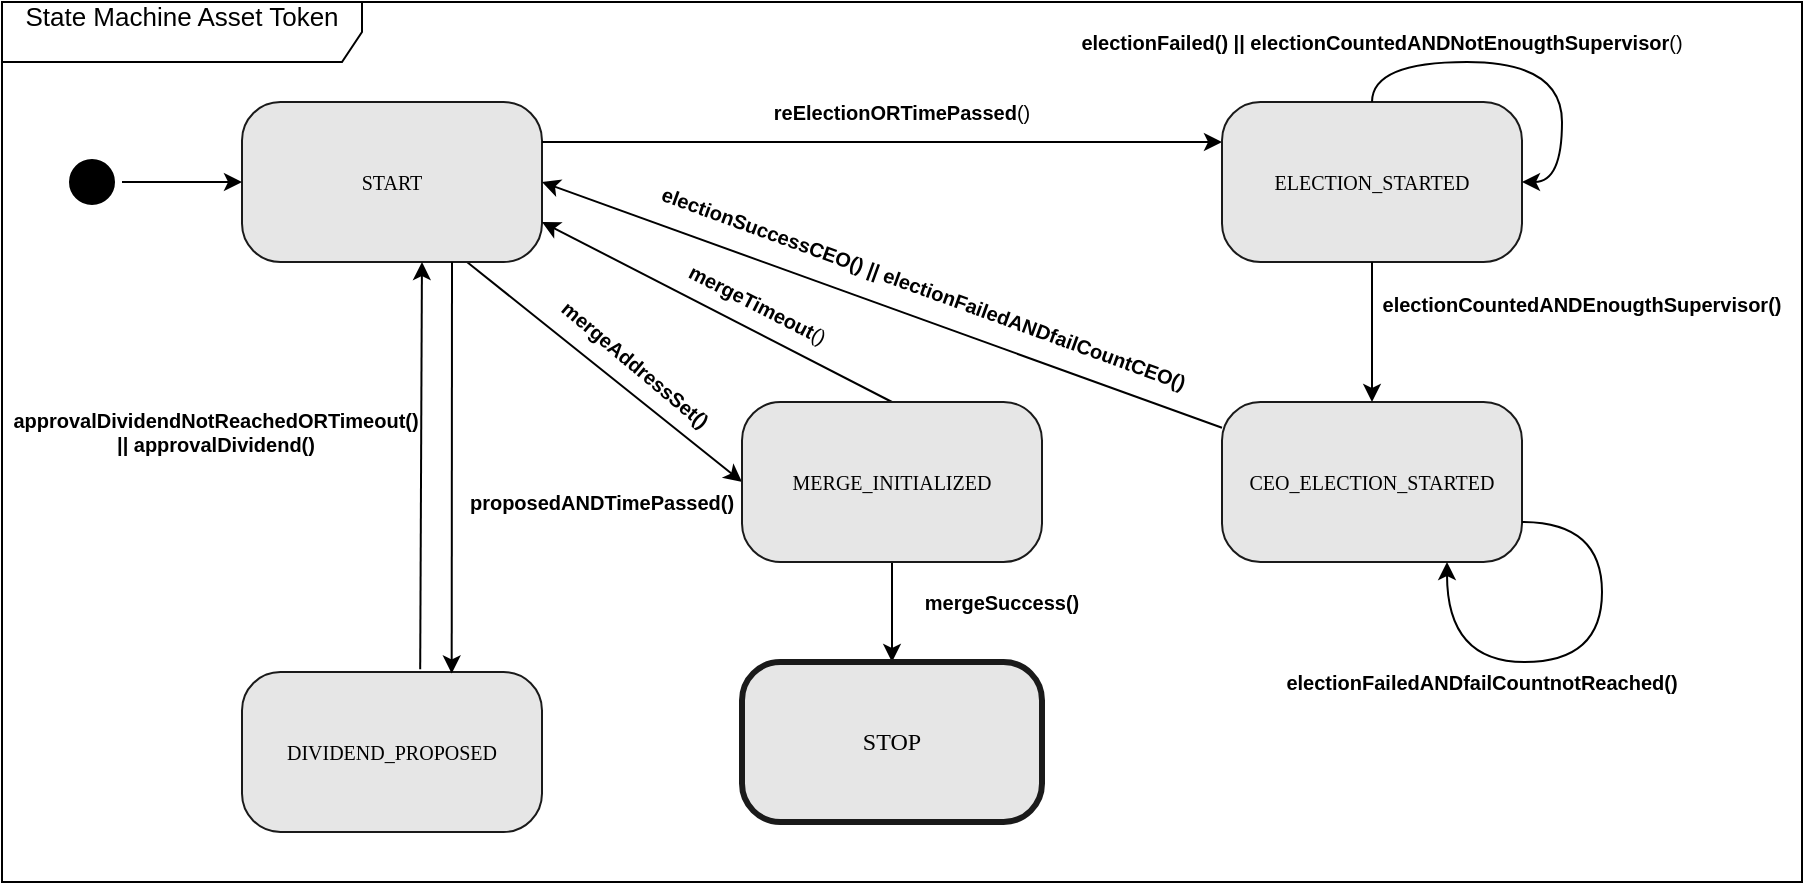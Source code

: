 <mxfile version="14.8.3" type="device" pages="3"><diagram name="Page-1" id="58cdce13-f638-feb5-8d6f-7d28b1aa9fa0"><mxGraphModel dx="1531" dy="541" grid="1" gridSize="10" guides="1" tooltips="1" connect="1" arrows="1" fold="1" page="1" pageScale="1" pageWidth="1100" pageHeight="850" background="none" math="0" shadow="0"><root><mxCell id="0"/><mxCell id="1" parent="0"/><mxCell id="fLVgq3ugCTWQt1IxkB48-29" value="&lt;div style=&quot;font-size: 13px&quot;&gt;&lt;font style=&quot;font-size: 13px&quot;&gt;State Machine Asset Token&lt;br&gt;&lt;/font&gt;&lt;/div&gt;&lt;div style=&quot;font-size: 13px&quot;&gt;&lt;font style=&quot;font-size: 13px&quot;&gt;&lt;br&gt;&lt;/font&gt;&lt;/div&gt;" style="shape=umlFrame;whiteSpace=wrap;html=1;rounded=1;width=180;height=30;" parent="1" vertex="1"><mxGeometry x="150" y="90" width="900" height="440" as="geometry"/></mxCell><mxCell id="382b91b5511bd0f7-1" value="" style="ellipse;html=1;shape=startState;fillColor=#000000;shadow=0;comic=0;labelBackgroundColor=none;fontFamily=Verdana;fontSize=12;fontColor=#000000;align=center;direction=south;rounded=1;" parent="1" vertex="1"><mxGeometry x="180" y="165" width="30" height="30" as="geometry"/></mxCell><mxCell id="fLVgq3ugCTWQt1IxkB48-26" style="edgeStyle=none;orthogonalLoop=1;jettySize=auto;html=1;exitX=0.75;exitY=1;exitDx=0;exitDy=0;entryX=0;entryY=0.5;entryDx=0;entryDy=0;" parent="1" source="382b91b5511bd0f7-6" target="fLVgq3ugCTWQt1IxkB48-19" edge="1"><mxGeometry relative="1" as="geometry"/></mxCell><mxCell id="382b91b5511bd0f7-6" value="&lt;font style=&quot;font-size: 10px&quot;&gt;START&lt;/font&gt;" style="whiteSpace=wrap;html=1;arcSize=24;shadow=0;comic=0;labelBackgroundColor=none;fontFamily=Verdana;fontSize=12;fontColor=#000000;align=center;fillColor=#E6E6E6;strokeColor=#1A1A1A;rounded=1;" parent="1" vertex="1"><mxGeometry x="270" y="140" width="150" height="80" as="geometry"/></mxCell><mxCell id="fLVgq3ugCTWQt1IxkB48-1" value="" style="endArrow=classic;html=1;exitX=1;exitY=0.25;exitDx=0;exitDy=0;entryX=0;entryY=0.25;entryDx=0;entryDy=0;" parent="1" source="382b91b5511bd0f7-6" target="fLVgq3ugCTWQt1IxkB48-3" edge="1"><mxGeometry width="50" height="50" relative="1" as="geometry"><mxPoint x="540" y="400" as="sourcePoint"/><mxPoint x="770" y="160" as="targetPoint"/></mxGeometry></mxCell><mxCell id="fLVgq3ugCTWQt1IxkB48-2" value="" style="endArrow=classic;html=1;exitX=0.5;exitY=0;exitDx=0;exitDy=0;entryX=0;entryY=0.5;entryDx=0;entryDy=0;" parent="1" source="382b91b5511bd0f7-1" target="382b91b5511bd0f7-6" edge="1"><mxGeometry width="50" height="50" relative="1" as="geometry"><mxPoint x="540" y="400" as="sourcePoint"/><mxPoint x="590" y="350" as="targetPoint"/></mxGeometry></mxCell><mxCell id="fLVgq3ugCTWQt1IxkB48-3" value="&lt;font style=&quot;font-size: 10px&quot;&gt;ELECTION_STARTED&lt;/font&gt;" style="whiteSpace=wrap;html=1;arcSize=24;shadow=0;comic=0;labelBackgroundColor=none;fontFamily=Verdana;fontSize=12;fontColor=#000000;align=center;fillColor=#E6E6E6;strokeColor=#1A1A1A;rounded=1;" parent="1" vertex="1"><mxGeometry x="760" y="140" width="150" height="80" as="geometry"/></mxCell><mxCell id="fLVgq3ugCTWQt1IxkB48-4" value="&lt;font style=&quot;font-size: 10px&quot;&gt;CEO_ELECTION_STARTED&lt;/font&gt;" style="whiteSpace=wrap;html=1;arcSize=24;shadow=0;comic=0;labelBackgroundColor=none;fontFamily=Verdana;fontSize=12;fontColor=#000000;align=center;fillColor=#E6E6E6;strokeColor=#1A1A1A;rounded=1;" parent="1" vertex="1"><mxGeometry x="760" y="290" width="150" height="80" as="geometry"/></mxCell><mxCell id="1_rWcV139laN4Lnu96oy-23" style="edgeStyle=orthogonalEdgeStyle;curved=1;rounded=0;orthogonalLoop=1;jettySize=auto;html=1;exitX=0.594;exitY=-0.017;exitDx=0;exitDy=0;entryX=0.6;entryY=1;entryDx=0;entryDy=0;entryPerimeter=0;fontSize=10;exitPerimeter=0;" parent="1" source="fLVgq3ugCTWQt1IxkB48-5" target="382b91b5511bd0f7-6" edge="1"><mxGeometry relative="1" as="geometry"/></mxCell><mxCell id="fLVgq3ugCTWQt1IxkB48-5" value="&lt;font style=&quot;font-size: 10px&quot;&gt;DIVIDEND_PROPOSED&lt;/font&gt;" style="whiteSpace=wrap;html=1;arcSize=24;shadow=0;comic=0;labelBackgroundColor=none;fontFamily=Verdana;fontSize=12;fontColor=#000000;align=center;fillColor=#E6E6E6;strokeColor=#1A1A1A;rounded=1;" parent="1" vertex="1"><mxGeometry x="270" y="425" width="150" height="80" as="geometry"/></mxCell><mxCell id="fLVgq3ugCTWQt1IxkB48-6" value="" style="endArrow=classic;html=1;exitX=0.5;exitY=1;exitDx=0;exitDy=0;entryX=0.5;entryY=0;entryDx=0;entryDy=0;" parent="1" source="fLVgq3ugCTWQt1IxkB48-3" target="fLVgq3ugCTWQt1IxkB48-4" edge="1"><mxGeometry width="50" height="50" relative="1" as="geometry"><mxPoint x="540" y="400" as="sourcePoint"/><mxPoint x="590" y="350" as="targetPoint"/></mxGeometry></mxCell><mxCell id="fLVgq3ugCTWQt1IxkB48-7" value="" style="endArrow=classic;html=1;entryX=1;entryY=0.5;entryDx=0;entryDy=0;shadow=0;" parent="1" source="fLVgq3ugCTWQt1IxkB48-4" target="382b91b5511bd0f7-6" edge="1"><mxGeometry width="50" height="50" relative="1" as="geometry"><mxPoint x="400" y="320" as="sourcePoint"/><mxPoint x="420" y="200" as="targetPoint"/></mxGeometry></mxCell><mxCell id="fLVgq3ugCTWQt1IxkB48-27" style="edgeStyle=none;orthogonalLoop=1;jettySize=auto;html=1;exitX=0.5;exitY=0;exitDx=0;exitDy=0;entryX=1;entryY=0.75;entryDx=0;entryDy=0;" parent="1" source="fLVgq3ugCTWQt1IxkB48-19" target="382b91b5511bd0f7-6" edge="1"><mxGeometry relative="1" as="geometry"/></mxCell><mxCell id="lE_Vq9fSapTH2SSFYbd9-17" value="" style="edgeStyle=orthogonalEdgeStyle;curved=1;rounded=0;orthogonalLoop=1;jettySize=auto;html=1;fontSize=10;" parent="1" source="fLVgq3ugCTWQt1IxkB48-19" target="lE_Vq9fSapTH2SSFYbd9-16" edge="1"><mxGeometry relative="1" as="geometry"/></mxCell><mxCell id="fLVgq3ugCTWQt1IxkB48-19" value="&lt;font style=&quot;font-size: 10px&quot;&gt;MERGE_INITIALIZED&lt;/font&gt;" style="whiteSpace=wrap;html=1;arcSize=24;shadow=0;comic=0;labelBackgroundColor=none;fontFamily=Verdana;fontSize=12;fontColor=#000000;align=center;fillColor=#E6E6E6;strokeColor=#1A1A1A;rounded=1;" parent="1" vertex="1"><mxGeometry x="520" y="290" width="150" height="80" as="geometry"/></mxCell><mxCell id="lE_Vq9fSapTH2SSFYbd9-5" value="&lt;b&gt;mergeTimeout&lt;/b&gt;()" style="text;html=1;strokeColor=none;fillColor=none;align=center;verticalAlign=middle;whiteSpace=wrap;rounded=0;fontSize=10;rotation=27;" parent="1" vertex="1"><mxGeometry x="508" y="231" width="40" height="20" as="geometry"/></mxCell><mxCell id="lE_Vq9fSapTH2SSFYbd9-6" value="&lt;b&gt;reElectionORTimePassed&lt;/b&gt;()" style="text;html=1;strokeColor=none;fillColor=none;align=center;verticalAlign=middle;whiteSpace=wrap;rounded=0;fontSize=10;rotation=0;" parent="1" vertex="1"><mxGeometry x="580" y="135" width="40" height="20" as="geometry"/></mxCell><mxCell id="lE_Vq9fSapTH2SSFYbd9-7" value="&lt;b&gt;mergeAddressSet()&amp;nbsp; &lt;/b&gt;" style="text;html=1;strokeColor=none;fillColor=none;align=center;verticalAlign=middle;whiteSpace=wrap;rounded=0;fontSize=10;rotation=40;" parent="1" vertex="1"><mxGeometry x="448" y="262" width="40" height="20" as="geometry"/></mxCell><mxCell id="lE_Vq9fSapTH2SSFYbd9-8" value="&lt;b&gt;electionFailed() || electionCountedANDNotEnougthSupervisor&lt;/b&gt;()" style="text;html=1;strokeColor=none;fillColor=none;align=center;verticalAlign=middle;whiteSpace=wrap;rounded=0;fontSize=10;rotation=0;" parent="1" vertex="1"><mxGeometry x="680" y="100" width="320" height="20" as="geometry"/></mxCell><mxCell id="lE_Vq9fSapTH2SSFYbd9-10" value="&lt;b&gt;electionSuccessCEO() || electionFailedANDfailCountCEO()&lt;br&gt;&lt;/b&gt;" style="text;html=1;strokeColor=none;fillColor=none;align=center;verticalAlign=middle;whiteSpace=wrap;rounded=0;fontSize=10;rotation=20;" parent="1" vertex="1"><mxGeometry x="470.0" y="223" width="282.47" height="20" as="geometry"/></mxCell><mxCell id="lE_Vq9fSapTH2SSFYbd9-11" value="&lt;b&gt;proposedANDTimePassed()&lt;/b&gt;" style="text;html=1;strokeColor=none;fillColor=none;align=center;verticalAlign=middle;whiteSpace=wrap;rounded=0;fontSize=10;rotation=0;" parent="1" vertex="1"><mxGeometry x="430" y="330" width="40" height="20" as="geometry"/></mxCell><mxCell id="lE_Vq9fSapTH2SSFYbd9-12" value="&lt;b&gt;approvalDividendNotReachedORTimeout() || approvalDividend() &lt;/b&gt;" style="text;html=1;strokeColor=none;fillColor=none;align=center;verticalAlign=middle;whiteSpace=wrap;rounded=0;fontSize=10;rotation=0;" parent="1" vertex="1"><mxGeometry x="187" y="280" width="140" height="50" as="geometry"/></mxCell><mxCell id="lE_Vq9fSapTH2SSFYbd9-16" value="STOP" style="whiteSpace=wrap;html=1;arcSize=24;shadow=0;comic=0;labelBackgroundColor=none;fontFamily=Verdana;fontSize=12;fontColor=#000000;align=center;fillColor=#E6E6E6;strokeColor=#1A1A1A;rounded=1;strokeWidth=3;" parent="1" vertex="1"><mxGeometry x="520" y="420" width="150" height="80" as="geometry"/></mxCell><mxCell id="1_rWcV139laN4Lnu96oy-1" value="&lt;b&gt;mergeSuccess()&lt;/b&gt;" style="text;html=1;strokeColor=none;fillColor=none;align=center;verticalAlign=middle;whiteSpace=wrap;rounded=0;fontSize=10;rotation=0;" parent="1" vertex="1"><mxGeometry x="630" y="380" width="40" height="20" as="geometry"/></mxCell><mxCell id="1_rWcV139laN4Lnu96oy-2" value="&lt;b&gt;electionCountedANDEnougthSupervisor()&lt;/b&gt;" style="text;html=1;strokeColor=none;fillColor=none;align=center;verticalAlign=middle;whiteSpace=wrap;rounded=0;fontSize=10;rotation=0;" parent="1" vertex="1"><mxGeometry x="920" y="231" width="40" height="20" as="geometry"/></mxCell><mxCell id="1_rWcV139laN4Lnu96oy-11" style="edgeStyle=orthogonalEdgeStyle;curved=1;rounded=0;orthogonalLoop=1;jettySize=auto;html=1;exitX=0.5;exitY=0;exitDx=0;exitDy=0;entryX=1;entryY=0.5;entryDx=0;entryDy=0;fontSize=10;" parent="1" source="fLVgq3ugCTWQt1IxkB48-3" target="fLVgq3ugCTWQt1IxkB48-3" edge="1"><mxGeometry relative="1" as="geometry"/></mxCell><mxCell id="1_rWcV139laN4Lnu96oy-21" value="" style="endArrow=classic;html=1;fontSize=10;entryX=0.699;entryY=0.009;entryDx=0;entryDy=0;entryPerimeter=0;" parent="1" target="fLVgq3ugCTWQt1IxkB48-5" edge="1"><mxGeometry width="50" height="50" relative="1" as="geometry"><mxPoint x="375" y="220" as="sourcePoint"/><mxPoint x="800" y="320" as="targetPoint"/></mxGeometry></mxCell><mxCell id="lQ5NKyywNZKCRVmVyZqR-2" style="edgeStyle=orthogonalEdgeStyle;curved=1;rounded=0;orthogonalLoop=1;jettySize=auto;html=1;exitX=1;exitY=0.75;exitDx=0;exitDy=0;entryX=0.75;entryY=1;entryDx=0;entryDy=0;fontSize=10;" parent="1" source="fLVgq3ugCTWQt1IxkB48-4" target="fLVgq3ugCTWQt1IxkB48-4" edge="1"><mxGeometry relative="1" as="geometry"><Array as="points"><mxPoint x="950" y="350"/><mxPoint x="950" y="420"/><mxPoint x="872" y="420"/></Array></mxGeometry></mxCell><mxCell id="lQ5NKyywNZKCRVmVyZqR-3" value="&lt;b&gt;electionFailedANDfailCountnotReached()&lt;/b&gt;" style="text;html=1;strokeColor=none;fillColor=none;align=center;verticalAlign=middle;whiteSpace=wrap;rounded=0;fontSize=10;rotation=0;" parent="1" vertex="1"><mxGeometry x="870" y="420" width="40" height="20" as="geometry"/></mxCell></root></mxGraphModel></diagram><diagram id="xJb__1hpPOv1XiG29K_T" name="Page-2"><mxGraphModel dx="1531" dy="541" grid="1" gridSize="10" guides="1" tooltips="1" connect="1" arrows="1" fold="1" page="1" pageScale="1" pageWidth="827" pageHeight="1169" math="0" shadow="0"><root><mxCell id="Is6chTjigQ4zhbUxx_9P-0"/><mxCell id="Is6chTjigQ4zhbUxx_9P-1" parent="Is6chTjigQ4zhbUxx_9P-0"/><mxCell id="PeElDO0lfFYEaIPf4fxu-0" value="&lt;div style=&quot;font-size: 13px&quot;&gt;&lt;font style=&quot;font-size: 13px&quot;&gt;State Machine Election&lt;br&gt;&lt;/font&gt;&lt;/div&gt;" style="shape=umlFrame;whiteSpace=wrap;html=1;width=180;height=30;rounded=1;" parent="Is6chTjigQ4zhbUxx_9P-1" vertex="1"><mxGeometry x="30" y="40" width="830" height="300" as="geometry"/></mxCell><mxCell id="PeElDO0lfFYEaIPf4fxu-1" value="" style="ellipse;html=1;shape=startState;fillColor=#000000;shadow=0;comic=0;labelBackgroundColor=none;fontFamily=Verdana;fontSize=12;fontColor=#000000;align=center;direction=south;rounded=1;" parent="Is6chTjigQ4zhbUxx_9P-1" vertex="1"><mxGeometry x="40" y="105" width="30" height="30" as="geometry"/></mxCell><mxCell id="PeElDO0lfFYEaIPf4fxu-21" style="edgeStyle=none;orthogonalLoop=1;jettySize=auto;html=1;exitX=1;exitY=0.5;exitDx=0;exitDy=0;entryX=0;entryY=0.5;entryDx=0;entryDy=0;" parent="Is6chTjigQ4zhbUxx_9P-1" source="PeElDO0lfFYEaIPf4fxu-4" target="PeElDO0lfFYEaIPf4fxu-7" edge="1"><mxGeometry relative="1" as="geometry"/></mxCell><mxCell id="PeElDO0lfFYEaIPf4fxu-4" value="REGISTER" style="whiteSpace=wrap;html=1;arcSize=24;shadow=0;comic=0;labelBackgroundColor=none;fontFamily=Verdana;fontSize=12;fontColor=#000000;align=center;fillColor=#E6E6E6;strokeColor=#1A1A1A;rounded=1;" parent="Is6chTjigQ4zhbUxx_9P-1" vertex="1"><mxGeometry x="90" y="80" width="150" height="80" as="geometry"/></mxCell><mxCell id="PeElDO0lfFYEaIPf4fxu-6" value="" style="endArrow=classic;html=1;exitX=0.5;exitY=0;exitDx=0;exitDy=0;entryX=0;entryY=0.5;entryDx=0;entryDy=0;" parent="Is6chTjigQ4zhbUxx_9P-1" source="PeElDO0lfFYEaIPf4fxu-1" target="PeElDO0lfFYEaIPf4fxu-4" edge="1"><mxGeometry width="50" height="50" relative="1" as="geometry"><mxPoint x="390" y="340" as="sourcePoint"/><mxPoint x="440" y="290" as="targetPoint"/></mxGeometry></mxCell><mxCell id="PeElDO0lfFYEaIPf4fxu-19" style="edgeStyle=orthogonalEdgeStyle;orthogonalLoop=1;jettySize=auto;html=1;exitX=1;exitY=0.5;exitDx=0;exitDy=0;" parent="Is6chTjigQ4zhbUxx_9P-1" source="PeElDO0lfFYEaIPf4fxu-7" target="PeElDO0lfFYEaIPf4fxu-8" edge="1"><mxGeometry relative="1" as="geometry"/></mxCell><mxCell id="ixnBhGm-YaJZyB-PHcEB-9" style="edgeStyle=orthogonalEdgeStyle;orthogonalLoop=1;jettySize=auto;html=1;exitX=0.5;exitY=1;exitDx=0;exitDy=0;entryX=0.434;entryY=-0.002;entryDx=0;entryDy=0;entryPerimeter=0;fontSize=10;" parent="Is6chTjigQ4zhbUxx_9P-1" source="PeElDO0lfFYEaIPf4fxu-7" target="PeElDO0lfFYEaIPf4fxu-17" edge="1"><mxGeometry relative="1" as="geometry"><Array as="points"><mxPoint x="455" y="180"/><mxPoint x="455" y="180"/></Array></mxGeometry></mxCell><mxCell id="PeElDO0lfFYEaIPf4fxu-7" value="PROPOSE" style="whiteSpace=wrap;html=1;arcSize=24;shadow=0;comic=0;labelBackgroundColor=none;fontFamily=Verdana;fontSize=12;fontColor=#000000;align=center;fillColor=#E6E6E6;strokeColor=#1A1A1A;rounded=1;" parent="Is6chTjigQ4zhbUxx_9P-1" vertex="1"><mxGeometry x="380" y="80" width="150" height="80" as="geometry"/></mxCell><mxCell id="PeElDO0lfFYEaIPf4fxu-20" style="orthogonalLoop=1;jettySize=auto;html=1;exitX=0.5;exitY=1;exitDx=0;exitDy=0;entryX=0.5;entryY=0;entryDx=0;entryDy=0;" parent="Is6chTjigQ4zhbUxx_9P-1" source="PeElDO0lfFYEaIPf4fxu-8" target="PeElDO0lfFYEaIPf4fxu-15" edge="1"><mxGeometry relative="1" as="geometry"/></mxCell><mxCell id="PeElDO0lfFYEaIPf4fxu-8" value="VOTE" style="whiteSpace=wrap;html=1;arcSize=24;shadow=0;comic=0;labelBackgroundColor=none;fontFamily=Verdana;fontSize=12;fontColor=#000000;align=center;fillColor=#E6E6E6;strokeColor=#1A1A1A;rounded=1;" parent="Is6chTjigQ4zhbUxx_9P-1" vertex="1"><mxGeometry x="690" y="80" width="150" height="80" as="geometry"/></mxCell><mxCell id="PeElDO0lfFYEaIPf4fxu-15" value="COUNTED" style="whiteSpace=wrap;html=1;arcSize=24;shadow=0;comic=0;labelBackgroundColor=none;fontFamily=Verdana;fontSize=12;fontColor=#000000;align=center;fillColor=#E6E6E6;strokeColor=#1A1A1A;strokeWidth=3;rounded=1;" parent="Is6chTjigQ4zhbUxx_9P-1" vertex="1"><mxGeometry x="610" y="230" width="150" height="80" as="geometry"/></mxCell><mxCell id="PeElDO0lfFYEaIPf4fxu-17" value="FAILED" style="whiteSpace=wrap;html=1;arcSize=24;shadow=0;comic=0;labelBackgroundColor=none;fontFamily=Verdana;fontSize=12;fontColor=#000000;align=center;fillColor=#E6E6E6;strokeColor=#1A1A1A;strokeWidth=3;rounded=1;" parent="Is6chTjigQ4zhbUxx_9P-1" vertex="1"><mxGeometry x="390" y="230" width="150" height="80" as="geometry"/></mxCell><mxCell id="ixnBhGm-YaJZyB-PHcEB-0" value="&lt;b&gt;finishedRegisterPhase&lt;/b&gt;()" style="text;html=1;strokeColor=none;fillColor=none;align=center;verticalAlign=middle;whiteSpace=wrap;fontSize=10;rounded=1;" parent="Is6chTjigQ4zhbUxx_9P-1" vertex="1"><mxGeometry x="290" y="100" width="40" height="20" as="geometry"/></mxCell><mxCell id="ixnBhGm-YaJZyB-PHcEB-5" value="&lt;b&gt;notEnougthProposalsANDTimeout()&lt;/b&gt;" style="text;html=1;strokeColor=none;fillColor=none;align=center;verticalAlign=middle;whiteSpace=wrap;fontSize=10;rounded=1;" parent="Is6chTjigQ4zhbUxx_9P-1" vertex="1"><mxGeometry x="340" y="170" width="40" height="20" as="geometry"/></mxCell><mxCell id="rnFHqFIS-lSe63iMur_l-0" value="" style="endArrow=classic;html=1;fontSize=10;entryX=0.946;entryY=0.04;entryDx=0;entryDy=0;entryPerimeter=0;exitX=0.25;exitY=1;exitDx=0;exitDy=0;" parent="Is6chTjigQ4zhbUxx_9P-1" source="PeElDO0lfFYEaIPf4fxu-8" target="PeElDO0lfFYEaIPf4fxu-17" edge="1"><mxGeometry width="50" height="50" relative="1" as="geometry"><mxPoint x="530" y="280" as="sourcePoint"/><mxPoint x="580" y="230" as="targetPoint"/></mxGeometry></mxCell><mxCell id="rnFHqFIS-lSe63iMur_l-1" value="&lt;b&gt;enougthProposalsANDTimeout()&lt;/b&gt;" style="text;html=1;strokeColor=none;fillColor=none;align=center;verticalAlign=middle;whiteSpace=wrap;fontSize=10;rounded=1;" parent="Is6chTjigQ4zhbUxx_9P-1" vertex="1"><mxGeometry x="590" y="100" width="40" height="20" as="geometry"/></mxCell><mxCell id="rnFHqFIS-lSe63iMur_l-3" value="&lt;b&gt;notVotedANDTimeout()&lt;/b&gt;" style="text;html=1;strokeColor=none;fillColor=none;align=center;verticalAlign=middle;whiteSpace=wrap;fontSize=10;rotation=-21;rounded=1;" parent="Is6chTjigQ4zhbUxx_9P-1" vertex="1"><mxGeometry x="590" y="180" width="40" height="20" as="geometry"/></mxCell><mxCell id="rnFHqFIS-lSe63iMur_l-4" value="&lt;b&gt;votedANDTimeout()&lt;/b&gt;" style="text;html=1;strokeColor=none;fillColor=none;align=center;verticalAlign=middle;whiteSpace=wrap;fontSize=10;rotation=0;rounded=1;" parent="Is6chTjigQ4zhbUxx_9P-1" vertex="1"><mxGeometry x="760" y="190" width="40" height="20" as="geometry"/></mxCell></root></mxGraphModel></diagram><diagram id="6G2OxA-dZLU44xmw2_uW" name="Page-3"><mxGraphModel dx="619" dy="541" grid="1" gridSize="10" guides="1" tooltips="1" connect="1" arrows="1" fold="1" page="1" pageScale="1" pageWidth="827" pageHeight="1169" math="0" shadow="0"><root><mxCell id="7YPxnGKOJ424QB0fJHqR-0"/><mxCell id="7YPxnGKOJ424QB0fJHqR-1" parent="7YPxnGKOJ424QB0fJHqR-0"/><mxCell id="aizve5gk3YUXdKm-i1Ib-0" value="Verkürztes Klassendiagramm" style="shape=umlFrame;whiteSpace=wrap;html=1;width=180;height=30;" parent="7YPxnGKOJ424QB0fJHqR-1" vertex="1"><mxGeometry x="24" y="50" width="780" height="440" as="geometry"/></mxCell><mxCell id="7YPxnGKOJ424QB0fJHqR-4" value="&lt;p style=&quot;margin: 0px ; margin-top: 4px ; text-align: center&quot;&gt;&lt;b&gt;Acces Control&lt;span style=&quot;white-space: pre&quot;&gt;&lt;br&gt;&lt;/span&gt;&lt;/b&gt;&lt;/p&gt;&lt;hr size=&quot;1&quot;&gt;&lt;div style=&quot;height: 2px&quot;&gt;&lt;/div&gt;" style="verticalAlign=top;align=left;overflow=fill;fontSize=12;fontFamily=Helvetica;html=1;strokeWidth=3;gradientColor=none;" parent="7YPxnGKOJ424QB0fJHqR-1" vertex="1"><mxGeometry x="44" y="105" width="140" height="60" as="geometry"/></mxCell><mxCell id="7YPxnGKOJ424QB0fJHqR-5" value="&lt;p style=&quot;margin: 0px ; margin-top: 4px ; text-align: center&quot;&gt;&lt;b&gt;State Machine&lt;span style=&quot;white-space: pre&quot;&gt;&lt;br&gt;&lt;/span&gt;&lt;/b&gt;&lt;/p&gt;&lt;hr size=&quot;1&quot;&gt;&lt;div style=&quot;height: 2px&quot;&gt;&lt;/div&gt;" style="verticalAlign=top;align=left;overflow=fill;fontSize=12;fontFamily=Helvetica;html=1;strokeWidth=3;gradientColor=none;" parent="7YPxnGKOJ424QB0fJHqR-1" vertex="1"><mxGeometry x="204" y="105" width="140" height="60" as="geometry"/></mxCell><mxCell id="7YPxnGKOJ424QB0fJHqR-7" value="«interface»&lt;br&gt;IERC20" style="html=1;fontSize=10;strokeWidth=3;gradientColor=none;" parent="7YPxnGKOJ424QB0fJHqR-1" vertex="1"><mxGeometry x="434" y="105" width="110" height="50" as="geometry"/></mxCell><mxCell id="7YPxnGKOJ424QB0fJHqR-8" value="&lt;p style=&quot;margin: 0px ; margin-top: 4px ; text-align: center&quot;&gt;&lt;b&gt;ICO&lt;/b&gt;&lt;br&gt;&lt;/p&gt;&lt;hr size=&quot;1&quot;&gt;&lt;div style=&quot;height: 2px&quot;&gt;&lt;/div&gt;" style="verticalAlign=top;align=left;overflow=fill;fontSize=12;fontFamily=Helvetica;html=1;strokeWidth=3;gradientColor=none;" parent="7YPxnGKOJ424QB0fJHqR-1" vertex="1"><mxGeometry x="644" y="270" width="140" height="60" as="geometry"/></mxCell><mxCell id="gpiQNlNYsd9_2a24M_vT-2" value="" style="edgeStyle=orthogonalEdgeStyle;rounded=0;orthogonalLoop=1;jettySize=auto;html=1;" edge="1" parent="7YPxnGKOJ424QB0fJHqR-1" source="7YPxnGKOJ424QB0fJHqR-10" target="gpiQNlNYsd9_2a24M_vT-1"><mxGeometry relative="1" as="geometry"/></mxCell><mxCell id="7YPxnGKOJ424QB0fJHqR-10" value="&lt;p style=&quot;margin: 0px ; margin-top: 4px ; text-align: center&quot;&gt;&lt;b&gt;Asset Token&lt;br&gt;&lt;/b&gt;&lt;/p&gt;&lt;hr size=&quot;1&quot;&gt;&lt;div style=&quot;height: 2px&quot;&gt;&lt;/div&gt;" style="verticalAlign=top;align=left;overflow=fill;fontSize=12;fontFamily=Helvetica;html=1;strokeWidth=3;gradientColor=none;" parent="7YPxnGKOJ424QB0fJHqR-1" vertex="1"><mxGeometry x="124" y="270" width="140" height="60" as="geometry"/></mxCell><mxCell id="7YPxnGKOJ424QB0fJHqR-12" value="Use" style="endArrow=open;endSize=12;dashed=1;html=1;fontSize=10;exitX=1;exitY=0.5;exitDx=0;exitDy=0;entryX=0;entryY=0.5;entryDx=0;entryDy=0;" parent="7YPxnGKOJ424QB0fJHqR-1" source="7YPxnGKOJ424QB0fJHqR-10" target="7YPxnGKOJ424QB0fJHqR-13" edge="1"><mxGeometry x="0.059" y="10" width="160" relative="1" as="geometry"><mxPoint x="214" y="300" as="sourcePoint"/><mxPoint x="374" y="300" as="targetPoint"/><mxPoint as="offset"/></mxGeometry></mxCell><mxCell id="7YPxnGKOJ424QB0fJHqR-13" value="«interface»&lt;br&gt;IElection" style="html=1;fontSize=10;strokeWidth=3;gradientColor=none;" parent="7YPxnGKOJ424QB0fJHqR-1" vertex="1"><mxGeometry x="434" y="275" width="110" height="50" as="geometry"/></mxCell><mxCell id="7YPxnGKOJ424QB0fJHqR-42" value="Extends" style="endArrow=block;endSize=16;endFill=0;html=1;fontSize=10;entryX=0.5;entryY=1;entryDx=0;entryDy=0;exitX=0.5;exitY=0;exitDx=0;exitDy=0;" parent="7YPxnGKOJ424QB0fJHqR-1" source="7YPxnGKOJ424QB0fJHqR-10" target="7YPxnGKOJ424QB0fJHqR-5" edge="1"><mxGeometry x="-0.027" y="10" width="160" relative="1" as="geometry"><mxPoint x="54" y="210" as="sourcePoint"/><mxPoint x="214" y="210" as="targetPoint"/><Array as="points"><mxPoint x="194" y="220"/><mxPoint x="274" y="220"/></Array><mxPoint as="offset"/></mxGeometry></mxCell><mxCell id="7YPxnGKOJ424QB0fJHqR-43" value="" style="endArrow=block;dashed=1;endFill=0;endSize=12;html=1;fontSize=10;exitX=0.75;exitY=0;exitDx=0;exitDy=0;entryX=0.5;entryY=1;entryDx=0;entryDy=0;" parent="7YPxnGKOJ424QB0fJHqR-1" source="7YPxnGKOJ424QB0fJHqR-10" target="7YPxnGKOJ424QB0fJHqR-7" edge="1"><mxGeometry width="160" relative="1" as="geometry"><mxPoint x="274" y="200" as="sourcePoint"/><mxPoint x="534" y="180" as="targetPoint"/><Array as="points"><mxPoint x="229" y="240"/><mxPoint x="489" y="240"/></Array></mxGeometry></mxCell><mxCell id="7YPxnGKOJ424QB0fJHqR-45" value="Use" style="endArrow=open;endSize=12;dashed=1;html=1;fontSize=10;exitX=0.5;exitY=0;exitDx=0;exitDy=0;entryX=1;entryY=0.5;entryDx=0;entryDy=0;" parent="7YPxnGKOJ424QB0fJHqR-1" source="7YPxnGKOJ424QB0fJHqR-8" target="7YPxnGKOJ424QB0fJHqR-7" edge="1"><mxGeometry x="0.355" y="-10" width="160" relative="1" as="geometry"><mxPoint x="604" y="210" as="sourcePoint"/><mxPoint x="734" y="210" as="targetPoint"/><Array as="points"><mxPoint x="714" y="130"/></Array><mxPoint as="offset"/></mxGeometry></mxCell><mxCell id="7YPxnGKOJ424QB0fJHqR-58" value="Extends" style="endArrow=block;endSize=16;endFill=0;html=1;fontSize=10;exitX=0.25;exitY=0;exitDx=0;exitDy=0;" parent="7YPxnGKOJ424QB0fJHqR-1" source="7YPxnGKOJ424QB0fJHqR-10" edge="1"><mxGeometry x="-0.161" y="-10" width="160" relative="1" as="geometry"><mxPoint x="124" y="430" as="sourcePoint"/><mxPoint x="114" y="165" as="targetPoint"/><Array as="points"><mxPoint x="159" y="220"/><mxPoint x="114" y="220"/></Array><mxPoint as="offset"/></mxGeometry></mxCell><mxCell id="7YPxnGKOJ424QB0fJHqR-60" value="&lt;p style=&quot;margin: 0px ; margin-top: 4px ; text-align: center&quot;&gt;&lt;b&gt;Election&lt;/b&gt;&lt;br&gt;&lt;/p&gt;&lt;hr size=&quot;1&quot;&gt;&lt;div style=&quot;height: 2px&quot;&gt;&lt;/div&gt;" style="verticalAlign=top;align=left;overflow=fill;fontSize=12;fontFamily=Helvetica;html=1;strokeWidth=3;gradientColor=none;" parent="7YPxnGKOJ424QB0fJHqR-1" vertex="1"><mxGeometry x="419" y="400" width="140" height="60" as="geometry"/></mxCell><mxCell id="7YPxnGKOJ424QB0fJHqR-61" value="Extends" style="endArrow=block;endSize=16;endFill=0;html=1;fontSize=10;entryX=0.5;entryY=1;entryDx=0;entryDy=0;" parent="7YPxnGKOJ424QB0fJHqR-1" source="7YPxnGKOJ424QB0fJHqR-60" target="7YPxnGKOJ424QB0fJHqR-13" edge="1"><mxGeometry x="-0.2" width="160" relative="1" as="geometry"><mxPoint x="204" y="410" as="sourcePoint"/><mxPoint x="364" y="410" as="targetPoint"/><mxPoint as="offset"/></mxGeometry></mxCell><mxCell id="gpiQNlNYsd9_2a24M_vT-1" value="&lt;p style=&quot;margin: 0px ; margin-top: 4px ; text-align: center&quot;&gt;&lt;b&gt;Clone Factory&lt;br&gt;&lt;/b&gt;&lt;/p&gt;&lt;hr size=&quot;1&quot;&gt;&lt;div style=&quot;height: 2px&quot;&gt;&lt;/div&gt;" style="verticalAlign=top;align=left;overflow=fill;fontSize=12;fontFamily=Helvetica;html=1;strokeWidth=3;gradientColor=none;" vertex="1" parent="7YPxnGKOJ424QB0fJHqR-1"><mxGeometry x="124" y="400" width="140" height="60" as="geometry"/></mxCell></root></mxGraphModel></diagram></mxfile>